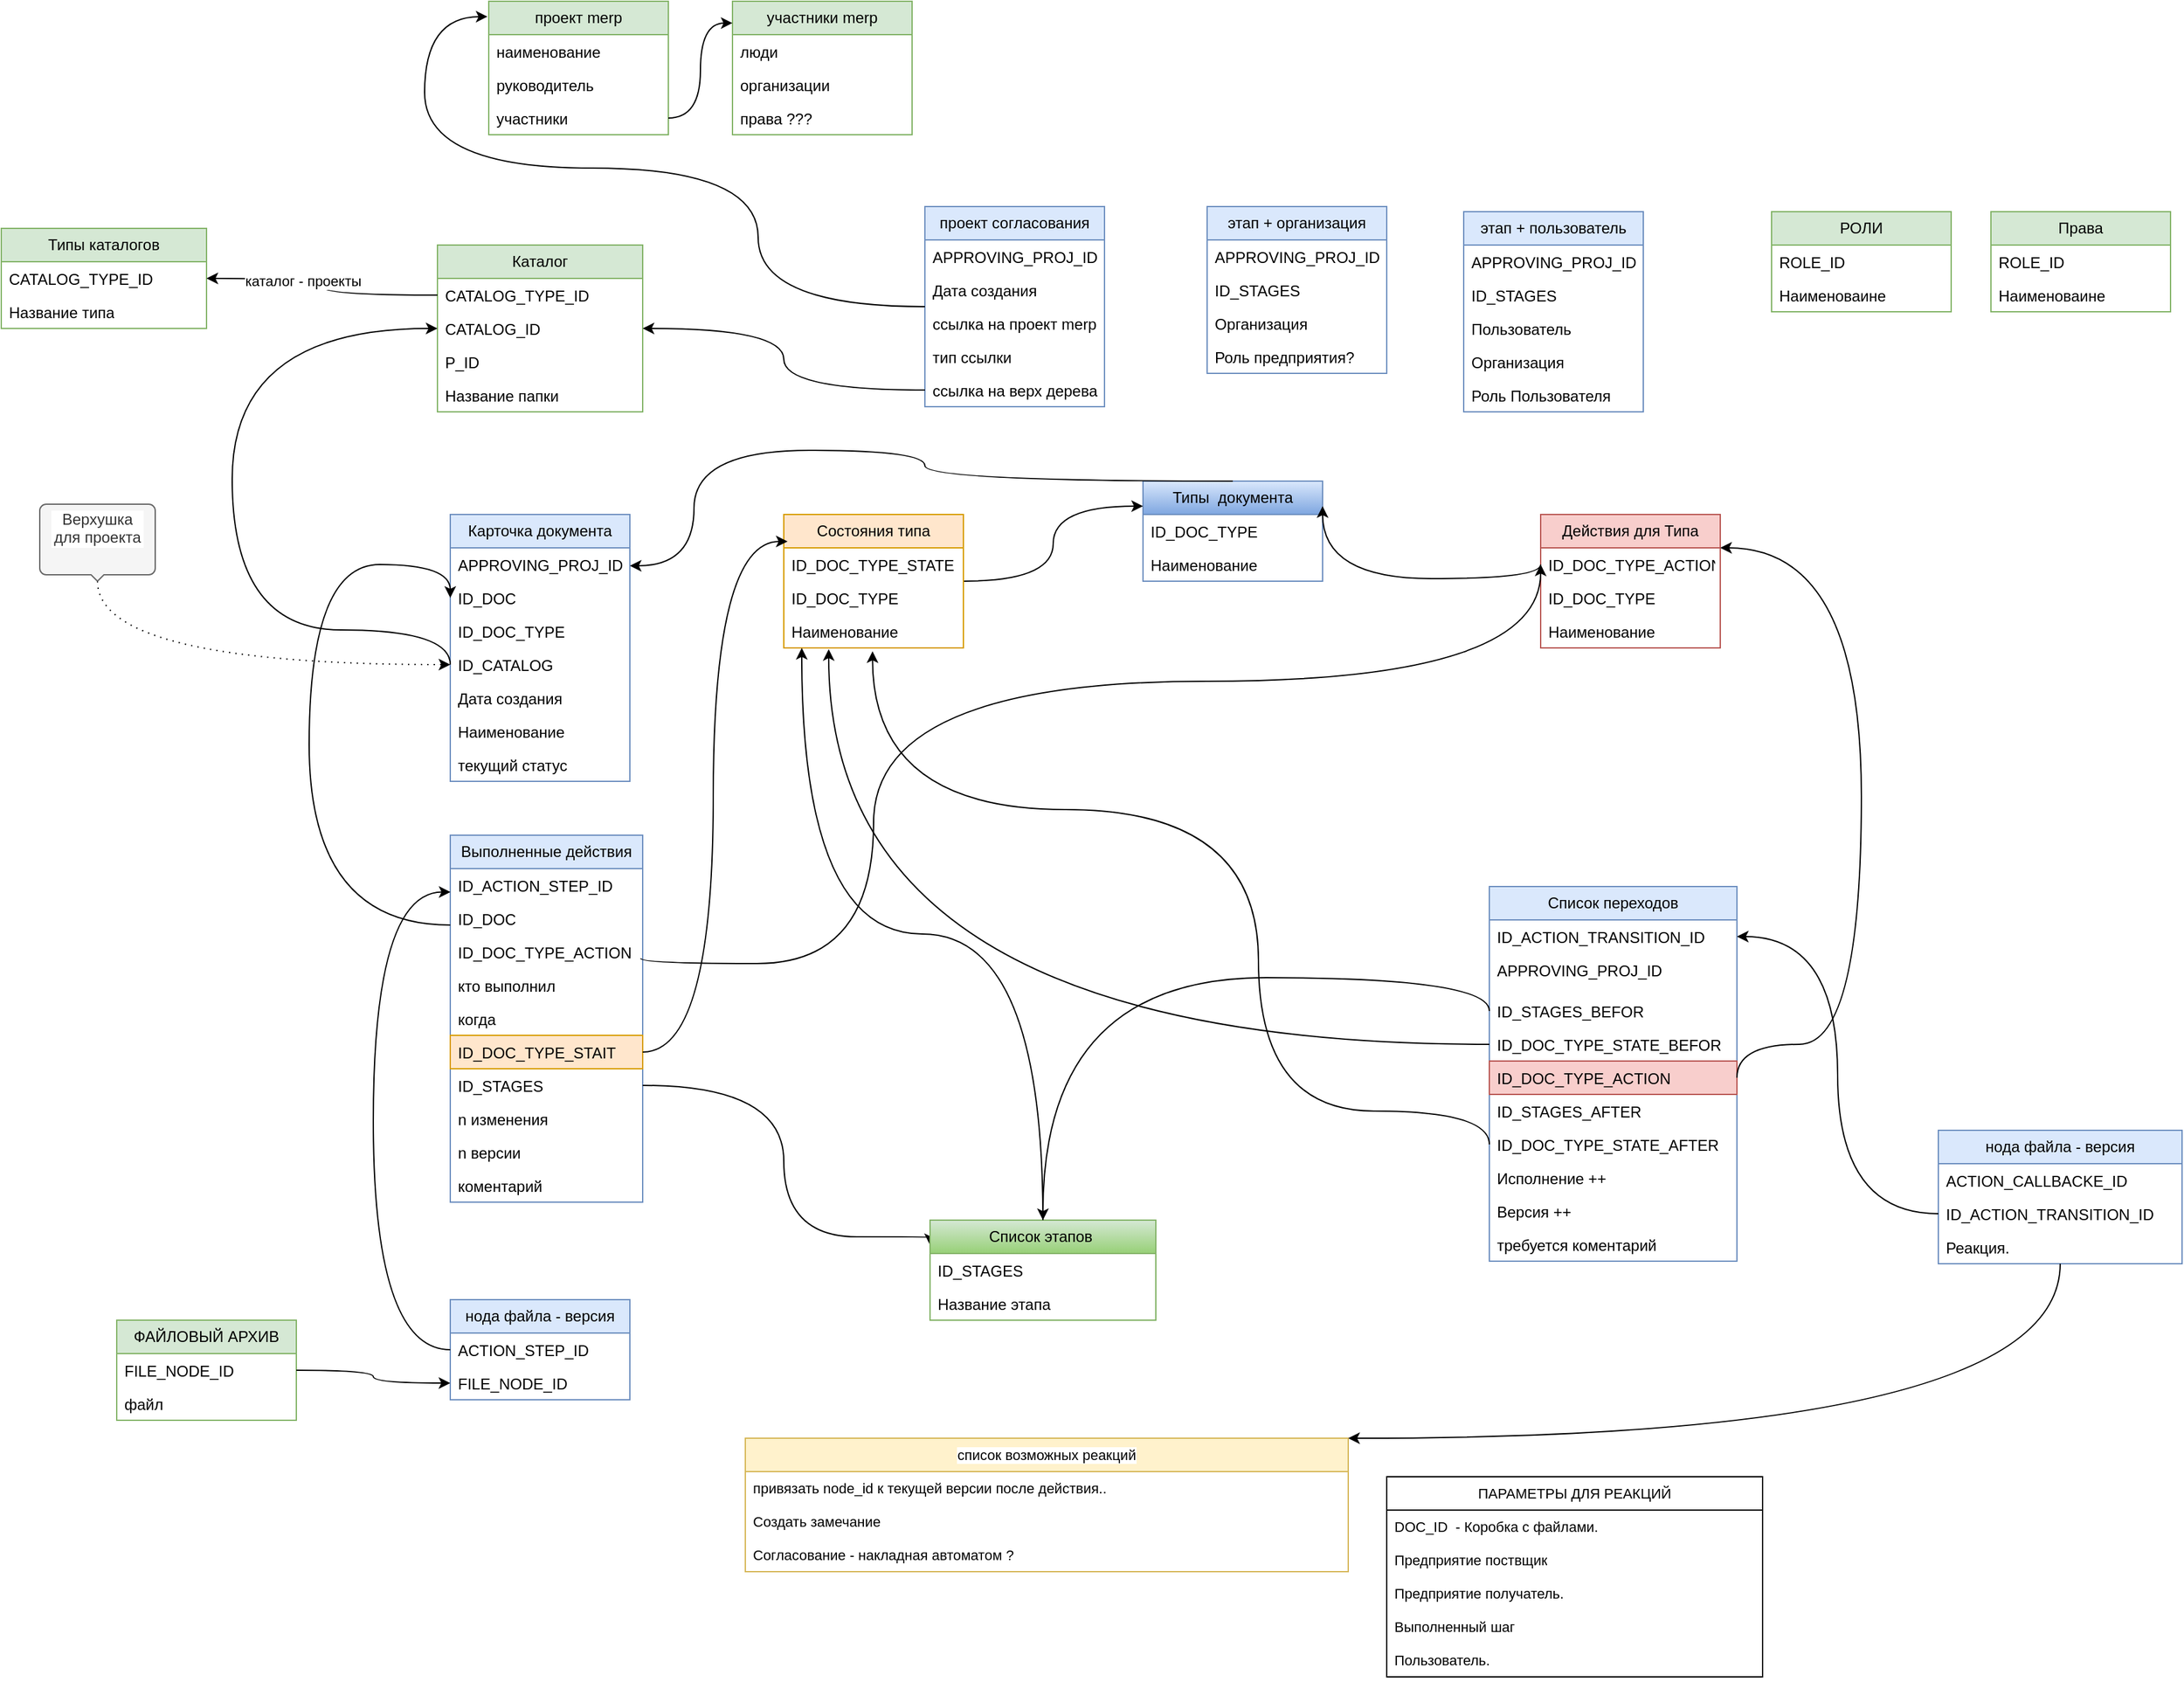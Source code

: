 <mxfile version="28.0.9">
  <diagram name="Страница — 1" id="qY-ceY6YsEqjKeT4OjQo">
    <mxGraphModel dx="3135" dy="1263" grid="1" gridSize="10" guides="1" tooltips="1" connect="1" arrows="1" fold="1" page="1" pageScale="1" pageWidth="827" pageHeight="1169" math="0" shadow="0">
      <root>
        <mxCell id="0" />
        <mxCell id="1" parent="0" />
        <mxCell id="eh1QisMZtzwuEmrwzuFO-1" value="проект merp" style="swimlane;fontStyle=0;childLayout=stackLayout;horizontal=1;startSize=26;fillColor=#d5e8d4;horizontalStack=0;resizeParent=1;resizeParentMax=0;resizeLast=0;collapsible=1;marginBottom=0;whiteSpace=wrap;html=1;strokeColor=#82b366;" vertex="1" parent="1">
          <mxGeometry x="70" y="120" width="140" height="104" as="geometry" />
        </mxCell>
        <mxCell id="eh1QisMZtzwuEmrwzuFO-2" value="наименование" style="text;strokeColor=none;fillColor=none;align=left;verticalAlign=top;spacingLeft=4;spacingRight=4;overflow=hidden;rotatable=0;points=[[0,0.5],[1,0.5]];portConstraint=eastwest;whiteSpace=wrap;html=1;" vertex="1" parent="eh1QisMZtzwuEmrwzuFO-1">
          <mxGeometry y="26" width="140" height="26" as="geometry" />
        </mxCell>
        <mxCell id="eh1QisMZtzwuEmrwzuFO-3" value="руководитель" style="text;strokeColor=none;fillColor=none;align=left;verticalAlign=top;spacingLeft=4;spacingRight=4;overflow=hidden;rotatable=0;points=[[0,0.5],[1,0.5]];portConstraint=eastwest;whiteSpace=wrap;html=1;" vertex="1" parent="eh1QisMZtzwuEmrwzuFO-1">
          <mxGeometry y="52" width="140" height="26" as="geometry" />
        </mxCell>
        <mxCell id="eh1QisMZtzwuEmrwzuFO-4" value="&lt;div&gt;участники&lt;/div&gt;&lt;div&gt;&lt;br&gt;&lt;/div&gt;" style="text;strokeColor=none;fillColor=none;align=left;verticalAlign=top;spacingLeft=4;spacingRight=4;overflow=hidden;rotatable=0;points=[[0,0.5],[1,0.5]];portConstraint=eastwest;whiteSpace=wrap;html=1;" vertex="1" parent="eh1QisMZtzwuEmrwzuFO-1">
          <mxGeometry y="78" width="140" height="26" as="geometry" />
        </mxCell>
        <mxCell id="eh1QisMZtzwuEmrwzuFO-5" value="участники merp" style="swimlane;fontStyle=0;childLayout=stackLayout;horizontal=1;startSize=26;fillColor=#d5e8d4;horizontalStack=0;resizeParent=1;resizeParentMax=0;resizeLast=0;collapsible=1;marginBottom=0;whiteSpace=wrap;html=1;strokeColor=#82b366;" vertex="1" parent="1">
          <mxGeometry x="260" y="120" width="140" height="104" as="geometry" />
        </mxCell>
        <mxCell id="eh1QisMZtzwuEmrwzuFO-6" value="люди" style="text;strokeColor=none;fillColor=none;align=left;verticalAlign=top;spacingLeft=4;spacingRight=4;overflow=hidden;rotatable=0;points=[[0,0.5],[1,0.5]];portConstraint=eastwest;whiteSpace=wrap;html=1;" vertex="1" parent="eh1QisMZtzwuEmrwzuFO-5">
          <mxGeometry y="26" width="140" height="26" as="geometry" />
        </mxCell>
        <mxCell id="eh1QisMZtzwuEmrwzuFO-7" value="организации" style="text;strokeColor=none;fillColor=none;align=left;verticalAlign=top;spacingLeft=4;spacingRight=4;overflow=hidden;rotatable=0;points=[[0,0.5],[1,0.5]];portConstraint=eastwest;whiteSpace=wrap;html=1;" vertex="1" parent="eh1QisMZtzwuEmrwzuFO-5">
          <mxGeometry y="52" width="140" height="26" as="geometry" />
        </mxCell>
        <mxCell id="eh1QisMZtzwuEmrwzuFO-8" value="права ???" style="text;strokeColor=none;fillColor=none;align=left;verticalAlign=top;spacingLeft=4;spacingRight=4;overflow=hidden;rotatable=0;points=[[0,0.5],[1,0.5]];portConstraint=eastwest;whiteSpace=wrap;html=1;" vertex="1" parent="eh1QisMZtzwuEmrwzuFO-5">
          <mxGeometry y="78" width="140" height="26" as="geometry" />
        </mxCell>
        <mxCell id="eh1QisMZtzwuEmrwzuFO-9" style="edgeStyle=orthogonalEdgeStyle;rounded=0;orthogonalLoop=1;jettySize=auto;html=1;entryX=0;entryY=0.163;entryDx=0;entryDy=0;entryPerimeter=0;curved=1;" edge="1" parent="1" source="eh1QisMZtzwuEmrwzuFO-4" target="eh1QisMZtzwuEmrwzuFO-5">
          <mxGeometry relative="1" as="geometry" />
        </mxCell>
        <mxCell id="eh1QisMZtzwuEmrwzuFO-10" value="проект согласования" style="swimlane;fontStyle=0;childLayout=stackLayout;horizontal=1;startSize=26;fillColor=#dae8fc;horizontalStack=0;resizeParent=1;resizeParentMax=0;resizeLast=0;collapsible=1;marginBottom=0;whiteSpace=wrap;html=1;strokeColor=#6c8ebf;" vertex="1" parent="1">
          <mxGeometry x="410" y="280" width="140" height="156" as="geometry" />
        </mxCell>
        <mxCell id="eh1QisMZtzwuEmrwzuFO-112" value="APPROVING_PROJ_ID" style="text;strokeColor=none;fillColor=none;align=left;verticalAlign=top;spacingLeft=4;spacingRight=4;overflow=hidden;rotatable=0;points=[[0,0.5],[1,0.5]];portConstraint=eastwest;whiteSpace=wrap;html=1;" vertex="1" parent="eh1QisMZtzwuEmrwzuFO-10">
          <mxGeometry y="26" width="140" height="26" as="geometry" />
        </mxCell>
        <mxCell id="eh1QisMZtzwuEmrwzuFO-11" value="Дата создания" style="text;strokeColor=none;fillColor=none;align=left;verticalAlign=top;spacingLeft=4;spacingRight=4;overflow=hidden;rotatable=0;points=[[0,0.5],[1,0.5]];portConstraint=eastwest;whiteSpace=wrap;html=1;" vertex="1" parent="eh1QisMZtzwuEmrwzuFO-10">
          <mxGeometry y="52" width="140" height="26" as="geometry" />
        </mxCell>
        <mxCell id="eh1QisMZtzwuEmrwzuFO-12" value="ссылка на проект merp" style="text;strokeColor=none;fillColor=none;align=left;verticalAlign=top;spacingLeft=4;spacingRight=4;overflow=hidden;rotatable=0;points=[[0,0.5],[1,0.5]];portConstraint=eastwest;whiteSpace=wrap;html=1;" vertex="1" parent="eh1QisMZtzwuEmrwzuFO-10">
          <mxGeometry y="78" width="140" height="26" as="geometry" />
        </mxCell>
        <mxCell id="eh1QisMZtzwuEmrwzuFO-13" value="тип ссылки" style="text;strokeColor=none;fillColor=none;align=left;verticalAlign=top;spacingLeft=4;spacingRight=4;overflow=hidden;rotatable=0;points=[[0,0.5],[1,0.5]];portConstraint=eastwest;whiteSpace=wrap;html=1;" vertex="1" parent="eh1QisMZtzwuEmrwzuFO-10">
          <mxGeometry y="104" width="140" height="26" as="geometry" />
        </mxCell>
        <mxCell id="eh1QisMZtzwuEmrwzuFO-20" value="ссылка на верх дерева" style="text;strokeColor=none;fillColor=none;align=left;verticalAlign=top;spacingLeft=4;spacingRight=4;overflow=hidden;rotatable=0;points=[[0,0.5],[1,0.5]];portConstraint=eastwest;whiteSpace=wrap;html=1;" vertex="1" parent="eh1QisMZtzwuEmrwzuFO-10">
          <mxGeometry y="130" width="140" height="26" as="geometry" />
        </mxCell>
        <mxCell id="eh1QisMZtzwuEmrwzuFO-14" style="edgeStyle=orthogonalEdgeStyle;shape=connector;curved=1;rounded=0;orthogonalLoop=1;jettySize=auto;html=1;entryX=-0.007;entryY=0.115;entryDx=0;entryDy=0;entryPerimeter=0;strokeColor=default;align=center;verticalAlign=middle;fontFamily=Helvetica;fontSize=11;fontColor=default;labelBackgroundColor=default;endArrow=classic;" edge="1" parent="1" source="eh1QisMZtzwuEmrwzuFO-10" target="eh1QisMZtzwuEmrwzuFO-1">
          <mxGeometry relative="1" as="geometry">
            <Array as="points">
              <mxPoint x="280" y="250" />
              <mxPoint x="20" y="250" />
              <mxPoint x="20" y="132" />
            </Array>
          </mxGeometry>
        </mxCell>
        <mxCell id="eh1QisMZtzwuEmrwzuFO-15" value="&lt;div&gt;Каталог&lt;/div&gt;" style="swimlane;fontStyle=0;childLayout=stackLayout;horizontal=1;startSize=26;fillColor=#d5e8d4;horizontalStack=0;resizeParent=1;resizeParentMax=0;resizeLast=0;collapsible=1;marginBottom=0;whiteSpace=wrap;html=1;strokeColor=#82b366;" vertex="1" parent="1">
          <mxGeometry x="30" y="310" width="160" height="130" as="geometry" />
        </mxCell>
        <mxCell id="eh1QisMZtzwuEmrwzuFO-16" value="CATALOG_TYPE_ID" style="text;strokeColor=none;fillColor=none;align=left;verticalAlign=top;spacingLeft=4;spacingRight=4;overflow=hidden;rotatable=0;points=[[0,0.5],[1,0.5]];portConstraint=eastwest;whiteSpace=wrap;html=1;" vertex="1" parent="eh1QisMZtzwuEmrwzuFO-15">
          <mxGeometry y="26" width="160" height="26" as="geometry" />
        </mxCell>
        <mxCell id="eh1QisMZtzwuEmrwzuFO-17" value="CATALOG_ID" style="text;strokeColor=none;fillColor=none;align=left;verticalAlign=top;spacingLeft=4;spacingRight=4;overflow=hidden;rotatable=0;points=[[0,0.5],[1,0.5]];portConstraint=eastwest;whiteSpace=wrap;html=1;" vertex="1" parent="eh1QisMZtzwuEmrwzuFO-15">
          <mxGeometry y="52" width="160" height="26" as="geometry" />
        </mxCell>
        <mxCell id="eh1QisMZtzwuEmrwzuFO-18" value="P_ID" style="text;strokeColor=none;fillColor=none;align=left;verticalAlign=top;spacingLeft=4;spacingRight=4;overflow=hidden;rotatable=0;points=[[0,0.5],[1,0.5]];portConstraint=eastwest;whiteSpace=wrap;html=1;" vertex="1" parent="eh1QisMZtzwuEmrwzuFO-15">
          <mxGeometry y="78" width="160" height="26" as="geometry" />
        </mxCell>
        <mxCell id="eh1QisMZtzwuEmrwzuFO-19" value="Название папки" style="text;strokeColor=none;fillColor=none;align=left;verticalAlign=top;spacingLeft=4;spacingRight=4;overflow=hidden;rotatable=0;points=[[0,0.5],[1,0.5]];portConstraint=eastwest;whiteSpace=wrap;html=1;" vertex="1" parent="eh1QisMZtzwuEmrwzuFO-15">
          <mxGeometry y="104" width="160" height="26" as="geometry" />
        </mxCell>
        <mxCell id="eh1QisMZtzwuEmrwzuFO-21" style="edgeStyle=orthogonalEdgeStyle;shape=connector;curved=1;rounded=0;orthogonalLoop=1;jettySize=auto;html=1;strokeColor=default;align=center;verticalAlign=middle;fontFamily=Helvetica;fontSize=11;fontColor=default;labelBackgroundColor=default;endArrow=classic;" edge="1" parent="1" source="eh1QisMZtzwuEmrwzuFO-20" target="eh1QisMZtzwuEmrwzuFO-17">
          <mxGeometry relative="1" as="geometry" />
        </mxCell>
        <mxCell id="eh1QisMZtzwuEmrwzuFO-22" value="Карточка документа" style="swimlane;fontStyle=0;childLayout=stackLayout;horizontal=1;startSize=26;fillColor=#dae8fc;horizontalStack=0;resizeParent=1;resizeParentMax=0;resizeLast=0;collapsible=1;marginBottom=0;whiteSpace=wrap;html=1;strokeColor=#6c8ebf;" vertex="1" parent="1">
          <mxGeometry x="40" y="520" width="140" height="208" as="geometry" />
        </mxCell>
        <mxCell id="eh1QisMZtzwuEmrwzuFO-113" value="APPROVING_PROJ_ID" style="text;strokeColor=none;fillColor=none;align=left;verticalAlign=top;spacingLeft=4;spacingRight=4;overflow=hidden;rotatable=0;points=[[0,0.5],[1,0.5]];portConstraint=eastwest;whiteSpace=wrap;html=1;" vertex="1" parent="eh1QisMZtzwuEmrwzuFO-22">
          <mxGeometry y="26" width="140" height="26" as="geometry" />
        </mxCell>
        <mxCell id="eh1QisMZtzwuEmrwzuFO-86" value="&lt;div&gt;ID_DOC&lt;/div&gt;&lt;div&gt;&lt;br&gt;&lt;/div&gt;" style="text;strokeColor=none;fillColor=none;align=left;verticalAlign=top;spacingLeft=4;spacingRight=4;overflow=hidden;rotatable=0;points=[[0,0.5],[1,0.5]];portConstraint=eastwest;whiteSpace=wrap;html=1;" vertex="1" parent="eh1QisMZtzwuEmrwzuFO-22">
          <mxGeometry y="52" width="140" height="26" as="geometry" />
        </mxCell>
        <mxCell id="eh1QisMZtzwuEmrwzuFO-88" value="&lt;div&gt;ID_DOC_TYPE&lt;/div&gt;&lt;div&gt;&lt;br&gt;&lt;/div&gt;" style="text;strokeColor=none;fillColor=none;align=left;verticalAlign=top;spacingLeft=4;spacingRight=4;overflow=hidden;rotatable=0;points=[[0,0.5],[1,0.5]];portConstraint=eastwest;whiteSpace=wrap;html=1;" vertex="1" parent="eh1QisMZtzwuEmrwzuFO-22">
          <mxGeometry y="78" width="140" height="26" as="geometry" />
        </mxCell>
        <mxCell id="eh1QisMZtzwuEmrwzuFO-24" value="ID_CATALOG" style="text;strokeColor=none;fillColor=none;align=left;verticalAlign=top;spacingLeft=4;spacingRight=4;overflow=hidden;rotatable=0;points=[[0,0.5],[1,0.5]];portConstraint=eastwest;whiteSpace=wrap;html=1;" vertex="1" parent="eh1QisMZtzwuEmrwzuFO-22">
          <mxGeometry y="104" width="140" height="26" as="geometry" />
        </mxCell>
        <mxCell id="eh1QisMZtzwuEmrwzuFO-23" value="Дата создания" style="text;strokeColor=none;fillColor=none;align=left;verticalAlign=top;spacingLeft=4;spacingRight=4;overflow=hidden;rotatable=0;points=[[0,0.5],[1,0.5]];portConstraint=eastwest;whiteSpace=wrap;html=1;" vertex="1" parent="eh1QisMZtzwuEmrwzuFO-22">
          <mxGeometry y="130" width="140" height="26" as="geometry" />
        </mxCell>
        <mxCell id="eh1QisMZtzwuEmrwzuFO-25" value="Наименование" style="text;strokeColor=none;fillColor=none;align=left;verticalAlign=top;spacingLeft=4;spacingRight=4;overflow=hidden;rotatable=0;points=[[0,0.5],[1,0.5]];portConstraint=eastwest;whiteSpace=wrap;html=1;" vertex="1" parent="eh1QisMZtzwuEmrwzuFO-22">
          <mxGeometry y="156" width="140" height="26" as="geometry" />
        </mxCell>
        <mxCell id="eh1QisMZtzwuEmrwzuFO-26" value="&lt;div&gt;текущий статус&lt;/div&gt;&lt;div&gt;&lt;br&gt;&lt;/div&gt;" style="text;strokeColor=none;fillColor=none;align=left;verticalAlign=top;spacingLeft=4;spacingRight=4;overflow=hidden;rotatable=0;points=[[0,0.5],[1,0.5]];portConstraint=eastwest;whiteSpace=wrap;html=1;" vertex="1" parent="eh1QisMZtzwuEmrwzuFO-22">
          <mxGeometry y="182" width="140" height="26" as="geometry" />
        </mxCell>
        <mxCell id="eh1QisMZtzwuEmrwzuFO-28" value="Типы&amp;nbsp; документа" style="swimlane;fontStyle=0;childLayout=stackLayout;horizontal=1;startSize=26;fillColor=#dae8fc;horizontalStack=0;resizeParent=1;resizeParentMax=0;resizeLast=0;collapsible=1;marginBottom=0;whiteSpace=wrap;html=1;strokeColor=#6c8ebf;gradientColor=#7ea6e0;" vertex="1" parent="1">
          <mxGeometry x="580" y="494" width="140" height="78" as="geometry" />
        </mxCell>
        <mxCell id="eh1QisMZtzwuEmrwzuFO-87" value="&lt;div&gt;ID_DOC_TYPE&lt;/div&gt;&lt;div&gt;&lt;br&gt;&lt;/div&gt;" style="text;strokeColor=none;fillColor=none;align=left;verticalAlign=top;spacingLeft=4;spacingRight=4;overflow=hidden;rotatable=0;points=[[0,0.5],[1,0.5]];portConstraint=eastwest;whiteSpace=wrap;html=1;" vertex="1" parent="eh1QisMZtzwuEmrwzuFO-28">
          <mxGeometry y="26" width="140" height="26" as="geometry" />
        </mxCell>
        <mxCell id="eh1QisMZtzwuEmrwzuFO-30" value="Наименование" style="text;strokeColor=none;fillColor=none;align=left;verticalAlign=top;spacingLeft=4;spacingRight=4;overflow=hidden;rotatable=0;points=[[0,0.5],[1,0.5]];portConstraint=eastwest;whiteSpace=wrap;html=1;" vertex="1" parent="eh1QisMZtzwuEmrwzuFO-28">
          <mxGeometry y="52" width="140" height="26" as="geometry" />
        </mxCell>
        <mxCell id="eh1QisMZtzwuEmrwzuFO-34" value="Действия для Типа" style="swimlane;fontStyle=0;childLayout=stackLayout;horizontal=1;startSize=26;fillColor=#f8cecc;horizontalStack=0;resizeParent=1;resizeParentMax=0;resizeLast=0;collapsible=1;marginBottom=0;whiteSpace=wrap;html=1;strokeColor=#b85450;" vertex="1" parent="1">
          <mxGeometry x="890" y="520" width="140" height="104" as="geometry" />
        </mxCell>
        <mxCell id="eh1QisMZtzwuEmrwzuFO-35" value="ID_DOC_TYPE_ACTION" style="text;strokeColor=none;fillColor=none;align=left;verticalAlign=top;spacingLeft=4;spacingRight=4;overflow=hidden;rotatable=0;points=[[0,0.5],[1,0.5]];portConstraint=eastwest;whiteSpace=wrap;html=1;" vertex="1" parent="eh1QisMZtzwuEmrwzuFO-34">
          <mxGeometry y="26" width="140" height="26" as="geometry" />
        </mxCell>
        <mxCell id="eh1QisMZtzwuEmrwzuFO-89" value="&lt;div&gt;ID_DOC_TYPE&lt;/div&gt;&lt;div&gt;&lt;br&gt;&lt;/div&gt;" style="text;align=left;verticalAlign=top;spacingLeft=4;spacingRight=4;overflow=hidden;rotatable=0;points=[[0,0.5],[1,0.5]];portConstraint=eastwest;whiteSpace=wrap;html=1;" vertex="1" parent="eh1QisMZtzwuEmrwzuFO-34">
          <mxGeometry y="52" width="140" height="26" as="geometry" />
        </mxCell>
        <mxCell id="eh1QisMZtzwuEmrwzuFO-36" value="Наименование" style="text;strokeColor=none;fillColor=none;align=left;verticalAlign=top;spacingLeft=4;spacingRight=4;overflow=hidden;rotatable=0;points=[[0,0.5],[1,0.5]];portConstraint=eastwest;whiteSpace=wrap;html=1;" vertex="1" parent="eh1QisMZtzwuEmrwzuFO-34">
          <mxGeometry y="78" width="140" height="26" as="geometry" />
        </mxCell>
        <mxCell id="eh1QisMZtzwuEmrwzuFO-37" style="edgeStyle=orthogonalEdgeStyle;shape=connector;curved=1;rounded=0;orthogonalLoop=1;jettySize=auto;html=1;entryX=1;entryY=0.25;entryDx=0;entryDy=0;strokeColor=default;align=center;verticalAlign=middle;fontFamily=Helvetica;fontSize=11;fontColor=default;labelBackgroundColor=default;endArrow=classic;exitX=0;exitY=0.5;exitDx=0;exitDy=0;" edge="1" parent="1" source="eh1QisMZtzwuEmrwzuFO-35" target="eh1QisMZtzwuEmrwzuFO-28">
          <mxGeometry relative="1" as="geometry">
            <Array as="points">
              <mxPoint x="890" y="570" />
              <mxPoint x="720" y="570" />
            </Array>
          </mxGeometry>
        </mxCell>
        <mxCell id="eh1QisMZtzwuEmrwzuFO-38" style="edgeStyle=orthogonalEdgeStyle;shape=connector;curved=1;rounded=0;orthogonalLoop=1;jettySize=auto;html=1;strokeColor=default;align=center;verticalAlign=middle;fontFamily=Helvetica;fontSize=11;fontColor=default;labelBackgroundColor=default;endArrow=classic;exitX=0.5;exitY=0;exitDx=0;exitDy=0;" edge="1" parent="1" source="eh1QisMZtzwuEmrwzuFO-28">
          <mxGeometry relative="1" as="geometry">
            <mxPoint x="180" y="560" as="targetPoint" />
            <Array as="points">
              <mxPoint x="410" y="470" />
              <mxPoint x="230" y="470" />
              <mxPoint x="230" y="560" />
            </Array>
          </mxGeometry>
        </mxCell>
        <mxCell id="eh1QisMZtzwuEmrwzuFO-39" value="список возможных реакций" style="swimlane;fontStyle=0;childLayout=stackLayout;horizontal=1;startSize=26;fillColor=#fff2cc;horizontalStack=0;resizeParent=1;resizeParentMax=0;resizeLast=0;collapsible=1;marginBottom=0;whiteSpace=wrap;html=1;fontFamily=Helvetica;fontSize=11;labelBackgroundColor=default;strokeColor=#d6b656;" vertex="1" parent="1">
          <mxGeometry x="270" y="1240" width="470" height="104" as="geometry" />
        </mxCell>
        <mxCell id="eh1QisMZtzwuEmrwzuFO-40" value="привязать node_id к текущей версии после действия.." style="text;strokeColor=none;fillColor=none;align=left;verticalAlign=top;spacingLeft=4;spacingRight=4;overflow=hidden;rotatable=0;points=[[0,0.5],[1,0.5]];portConstraint=eastwest;whiteSpace=wrap;html=1;fontFamily=Helvetica;fontSize=11;fontColor=default;labelBackgroundColor=default;" vertex="1" parent="eh1QisMZtzwuEmrwzuFO-39">
          <mxGeometry y="26" width="470" height="26" as="geometry" />
        </mxCell>
        <mxCell id="eh1QisMZtzwuEmrwzuFO-41" value="Создать замечание" style="text;strokeColor=none;fillColor=none;align=left;verticalAlign=top;spacingLeft=4;spacingRight=4;overflow=hidden;rotatable=0;points=[[0,0.5],[1,0.5]];portConstraint=eastwest;whiteSpace=wrap;html=1;fontFamily=Helvetica;fontSize=11;fontColor=default;labelBackgroundColor=default;" vertex="1" parent="eh1QisMZtzwuEmrwzuFO-39">
          <mxGeometry y="52" width="470" height="26" as="geometry" />
        </mxCell>
        <mxCell id="eh1QisMZtzwuEmrwzuFO-42" value="Согласование - накладная автоматом ?" style="text;strokeColor=none;fillColor=none;align=left;verticalAlign=top;spacingLeft=4;spacingRight=4;overflow=hidden;rotatable=0;points=[[0,0.5],[1,0.5]];portConstraint=eastwest;whiteSpace=wrap;html=1;fontFamily=Helvetica;fontSize=11;fontColor=default;labelBackgroundColor=default;" vertex="1" parent="eh1QisMZtzwuEmrwzuFO-39">
          <mxGeometry y="78" width="470" height="26" as="geometry" />
        </mxCell>
        <mxCell id="eh1QisMZtzwuEmrwzuFO-43" value="Выполненные действия" style="swimlane;fontStyle=0;childLayout=stackLayout;horizontal=1;startSize=26;fillColor=#dae8fc;horizontalStack=0;resizeParent=1;resizeParentMax=0;resizeLast=0;collapsible=1;marginBottom=0;whiteSpace=wrap;html=1;strokeColor=#6c8ebf;" vertex="1" parent="1">
          <mxGeometry x="40" y="770" width="150" height="286" as="geometry" />
        </mxCell>
        <mxCell id="eh1QisMZtzwuEmrwzuFO-95" value="&lt;div&gt;ID_ACTION_STEP_ID&lt;/div&gt;&lt;div&gt;&lt;br&gt;&lt;/div&gt;&lt;div&gt;&lt;br&gt;&lt;br&gt;&lt;/div&gt;" style="text;strokeColor=none;fillColor=none;align=left;verticalAlign=top;spacingLeft=4;spacingRight=4;overflow=hidden;rotatable=0;points=[[0,0.5],[1,0.5]];portConstraint=eastwest;whiteSpace=wrap;html=1;" vertex="1" parent="eh1QisMZtzwuEmrwzuFO-43">
          <mxGeometry y="26" width="150" height="26" as="geometry" />
        </mxCell>
        <mxCell id="eh1QisMZtzwuEmrwzuFO-44" value="&lt;div&gt;ID_DOC&lt;/div&gt;&lt;div&gt;&lt;br&gt;&lt;br&gt;&lt;/div&gt;" style="text;strokeColor=none;fillColor=none;align=left;verticalAlign=top;spacingLeft=4;spacingRight=4;overflow=hidden;rotatable=0;points=[[0,0.5],[1,0.5]];portConstraint=eastwest;whiteSpace=wrap;html=1;" vertex="1" parent="eh1QisMZtzwuEmrwzuFO-43">
          <mxGeometry y="52" width="150" height="26" as="geometry" />
        </mxCell>
        <mxCell id="eh1QisMZtzwuEmrwzuFO-45" value="ID_DOC_TYPE_ACTION" style="text;strokeColor=none;fillColor=none;align=left;verticalAlign=top;spacingLeft=4;spacingRight=4;overflow=hidden;rotatable=0;points=[[0,0.5],[1,0.5]];portConstraint=eastwest;whiteSpace=wrap;html=1;" vertex="1" parent="eh1QisMZtzwuEmrwzuFO-43">
          <mxGeometry y="78" width="150" height="26" as="geometry" />
        </mxCell>
        <mxCell id="eh1QisMZtzwuEmrwzuFO-46" value="кто выполнил" style="text;strokeColor=none;fillColor=none;align=left;verticalAlign=top;spacingLeft=4;spacingRight=4;overflow=hidden;rotatable=0;points=[[0,0.5],[1,0.5]];portConstraint=eastwest;whiteSpace=wrap;html=1;" vertex="1" parent="eh1QisMZtzwuEmrwzuFO-43">
          <mxGeometry y="104" width="150" height="26" as="geometry" />
        </mxCell>
        <mxCell id="eh1QisMZtzwuEmrwzuFO-47" value="когда" style="text;strokeColor=none;fillColor=none;align=left;verticalAlign=top;spacingLeft=4;spacingRight=4;overflow=hidden;rotatable=0;points=[[0,0.5],[1,0.5]];portConstraint=eastwest;whiteSpace=wrap;html=1;" vertex="1" parent="eh1QisMZtzwuEmrwzuFO-43">
          <mxGeometry y="130" width="150" height="26" as="geometry" />
        </mxCell>
        <mxCell id="eh1QisMZtzwuEmrwzuFO-50" value="&lt;div&gt;ID_DOC_TYPE_STAIT&lt;/div&gt;&lt;div&gt;&lt;br&gt;&lt;br&gt;&lt;br&gt;&lt;/div&gt;" style="text;strokeColor=#d79b00;fillColor=#ffe6cc;align=left;verticalAlign=top;spacingLeft=4;spacingRight=4;overflow=hidden;rotatable=0;points=[[0,0.5],[1,0.5]];portConstraint=eastwest;whiteSpace=wrap;html=1;" vertex="1" parent="eh1QisMZtzwuEmrwzuFO-43">
          <mxGeometry y="156" width="150" height="26" as="geometry" />
        </mxCell>
        <mxCell id="eh1QisMZtzwuEmrwzuFO-51" value="ID_&lt;span style=&quot;white-space: pre-wrap;&quot;&gt;&lt;/span&gt;&lt;span style=&quot;white-space: pre-wrap;&quot; data-src-align=&quot;0:5&quot; class=&quot;aNeGP0gI0B9AV8JaHPyH&quot;&gt;STAGES&lt;/span&gt;" style="text;strokeColor=none;fillColor=none;align=left;verticalAlign=top;spacingLeft=4;spacingRight=4;overflow=hidden;rotatable=0;points=[[0,0.5],[1,0.5]];portConstraint=eastwest;whiteSpace=wrap;html=1;" vertex="1" parent="eh1QisMZtzwuEmrwzuFO-43">
          <mxGeometry y="182" width="150" height="26" as="geometry" />
        </mxCell>
        <mxCell id="eh1QisMZtzwuEmrwzuFO-49" value="&lt;div&gt;n изменения&lt;/div&gt;&lt;div&gt;&lt;br&gt;&lt;/div&gt;" style="text;strokeColor=none;fillColor=none;align=left;verticalAlign=top;spacingLeft=4;spacingRight=4;overflow=hidden;rotatable=0;points=[[0,0.5],[1,0.5]];portConstraint=eastwest;whiteSpace=wrap;html=1;" vertex="1" parent="eh1QisMZtzwuEmrwzuFO-43">
          <mxGeometry y="208" width="150" height="26" as="geometry" />
        </mxCell>
        <mxCell id="eh1QisMZtzwuEmrwzuFO-52" value="&lt;div&gt;n версии&lt;/div&gt;&lt;div&gt;&lt;br&gt;&lt;/div&gt;" style="text;strokeColor=none;fillColor=none;align=left;verticalAlign=top;spacingLeft=4;spacingRight=4;overflow=hidden;rotatable=0;points=[[0,0.5],[1,0.5]];portConstraint=eastwest;whiteSpace=wrap;html=1;" vertex="1" parent="eh1QisMZtzwuEmrwzuFO-43">
          <mxGeometry y="234" width="150" height="26" as="geometry" />
        </mxCell>
        <mxCell id="eh1QisMZtzwuEmrwzuFO-83" value="коментарий" style="text;strokeColor=none;fillColor=none;align=left;verticalAlign=top;spacingLeft=4;spacingRight=4;overflow=hidden;rotatable=0;points=[[0,0.5],[1,0.5]];portConstraint=eastwest;whiteSpace=wrap;html=1;" vertex="1" parent="eh1QisMZtzwuEmrwzuFO-43">
          <mxGeometry y="260" width="150" height="26" as="geometry" />
        </mxCell>
        <mxCell id="eh1QisMZtzwuEmrwzuFO-48" style="edgeStyle=orthogonalEdgeStyle;shape=connector;curved=1;rounded=0;orthogonalLoop=1;jettySize=auto;html=1;entryX=0;entryY=0.5;entryDx=0;entryDy=0;strokeColor=default;align=center;verticalAlign=middle;fontFamily=Helvetica;fontSize=11;fontColor=default;labelBackgroundColor=default;endArrow=classic;" edge="1" parent="1" source="eh1QisMZtzwuEmrwzuFO-44" target="eh1QisMZtzwuEmrwzuFO-86">
          <mxGeometry relative="1" as="geometry">
            <Array as="points">
              <mxPoint x="-70" y="840" />
              <mxPoint x="-70" y="559" />
            </Array>
          </mxGeometry>
        </mxCell>
        <mxCell id="eh1QisMZtzwuEmrwzuFO-58" style="edgeStyle=orthogonalEdgeStyle;shape=connector;curved=1;rounded=0;orthogonalLoop=1;jettySize=auto;html=1;entryX=0;entryY=0.25;entryDx=0;entryDy=0;strokeColor=default;align=center;verticalAlign=middle;fontFamily=Helvetica;fontSize=11;fontColor=default;labelBackgroundColor=default;endArrow=classic;" edge="1" parent="1" source="eh1QisMZtzwuEmrwzuFO-55" target="eh1QisMZtzwuEmrwzuFO-28">
          <mxGeometry relative="1" as="geometry" />
        </mxCell>
        <mxCell id="eh1QisMZtzwuEmrwzuFO-55" value="&lt;div&gt;Состояния типа&lt;/div&gt;" style="swimlane;fontStyle=0;childLayout=stackLayout;horizontal=1;startSize=26;fillColor=#ffe6cc;horizontalStack=0;resizeParent=1;resizeParentMax=0;resizeLast=0;collapsible=1;marginBottom=0;whiteSpace=wrap;html=1;strokeColor=#d79b00;" vertex="1" parent="1">
          <mxGeometry x="300" y="520" width="140" height="104" as="geometry" />
        </mxCell>
        <mxCell id="eh1QisMZtzwuEmrwzuFO-56" value="&lt;div&gt;ID_DOC_TYPE_&lt;span style=&quot;white-space: pre-wrap;&quot;&gt;&lt;/span&gt;&lt;span style=&quot;white-space: pre-wrap;&quot; data-src-align=&quot;40:9&quot; class=&quot;aNeGP0gI0B9AV8JaHPyH&quot;&gt;STATE&lt;/span&gt;&lt;/div&gt;&lt;div&gt;&lt;br&gt;&lt;br&gt;&lt;/div&gt;" style="text;strokeColor=none;fillColor=none;align=left;verticalAlign=top;spacingLeft=4;spacingRight=4;overflow=hidden;rotatable=0;points=[[0,0.5],[1,0.5]];portConstraint=eastwest;whiteSpace=wrap;html=1;" vertex="1" parent="eh1QisMZtzwuEmrwzuFO-55">
          <mxGeometry y="26" width="140" height="26" as="geometry" />
        </mxCell>
        <mxCell id="eh1QisMZtzwuEmrwzuFO-90" value="&lt;div&gt;ID_DOC_TYPE&lt;/div&gt;&lt;div&gt;&lt;br&gt;&lt;/div&gt;" style="text;align=left;verticalAlign=top;spacingLeft=4;spacingRight=4;overflow=hidden;rotatable=0;points=[[0,0.5],[1,0.5]];portConstraint=eastwest;whiteSpace=wrap;html=1;" vertex="1" parent="eh1QisMZtzwuEmrwzuFO-55">
          <mxGeometry y="52" width="140" height="26" as="geometry" />
        </mxCell>
        <mxCell id="eh1QisMZtzwuEmrwzuFO-57" value="Наименование" style="text;strokeColor=none;fillColor=none;align=left;verticalAlign=top;spacingLeft=4;spacingRight=4;overflow=hidden;rotatable=0;points=[[0,0.5],[1,0.5]];portConstraint=eastwest;whiteSpace=wrap;html=1;" vertex="1" parent="eh1QisMZtzwuEmrwzuFO-55">
          <mxGeometry y="78" width="140" height="26" as="geometry" />
        </mxCell>
        <mxCell id="eh1QisMZtzwuEmrwzuFO-61" style="edgeStyle=orthogonalEdgeStyle;shape=connector;curved=1;rounded=0;orthogonalLoop=1;jettySize=auto;html=1;entryX=0.021;entryY=-0.192;entryDx=0;entryDy=0;entryPerimeter=0;strokeColor=default;align=center;verticalAlign=middle;fontFamily=Helvetica;fontSize=11;fontColor=default;labelBackgroundColor=default;endArrow=classic;" edge="1" parent="1" source="eh1QisMZtzwuEmrwzuFO-50" target="eh1QisMZtzwuEmrwzuFO-56">
          <mxGeometry relative="1" as="geometry" />
        </mxCell>
        <mxCell id="eh1QisMZtzwuEmrwzuFO-62" style="edgeStyle=orthogonalEdgeStyle;shape=connector;curved=1;rounded=0;orthogonalLoop=1;jettySize=auto;html=1;entryX=0;entryY=0.25;entryDx=0;entryDy=0;strokeColor=default;align=center;verticalAlign=middle;fontFamily=Helvetica;fontSize=11;fontColor=default;labelBackgroundColor=default;endArrow=classic;exitX=1;exitY=0.5;exitDx=0;exitDy=0;" edge="1" parent="1" source="eh1QisMZtzwuEmrwzuFO-51" target="eh1QisMZtzwuEmrwzuFO-53">
          <mxGeometry relative="1" as="geometry">
            <Array as="points">
              <mxPoint x="300" y="965" />
              <mxPoint x="300" y="1083" />
            </Array>
          </mxGeometry>
        </mxCell>
        <mxCell id="eh1QisMZtzwuEmrwzuFO-63" style="edgeStyle=orthogonalEdgeStyle;shape=connector;curved=1;rounded=0;orthogonalLoop=1;jettySize=auto;html=1;entryX=0;entryY=0.5;entryDx=0;entryDy=0;strokeColor=default;align=center;verticalAlign=middle;fontFamily=Helvetica;fontSize=11;fontColor=default;labelBackgroundColor=default;endArrow=classic;exitX=0.99;exitY=0.691;exitDx=0;exitDy=0;exitPerimeter=0;" edge="1" parent="1" source="eh1QisMZtzwuEmrwzuFO-45" target="eh1QisMZtzwuEmrwzuFO-35">
          <mxGeometry relative="1" as="geometry">
            <Array as="points">
              <mxPoint x="189" y="870" />
              <mxPoint x="370" y="870" />
              <mxPoint x="370" y="650" />
              <mxPoint x="890" y="650" />
            </Array>
          </mxGeometry>
        </mxCell>
        <mxCell id="eh1QisMZtzwuEmrwzuFO-64" value="Список переходов" style="swimlane;fontStyle=0;childLayout=stackLayout;horizontal=1;startSize=26;fillColor=#dae8fc;horizontalStack=0;resizeParent=1;resizeParentMax=0;resizeLast=0;collapsible=1;marginBottom=0;whiteSpace=wrap;html=1;strokeColor=#6c8ebf;" vertex="1" parent="1">
          <mxGeometry x="850" y="810" width="193" height="292" as="geometry" />
        </mxCell>
        <mxCell id="eh1QisMZtzwuEmrwzuFO-101" value="&lt;div&gt;ID_ACTION_TRANSITION_ID&lt;/div&gt;&lt;div&gt;&lt;br&gt;&lt;/div&gt;&lt;div&gt;&lt;br&gt;&lt;br&gt;&lt;/div&gt;" style="text;strokeColor=none;fillColor=none;align=left;verticalAlign=top;spacingLeft=4;spacingRight=4;overflow=hidden;rotatable=0;points=[[0,0.5],[1,0.5]];portConstraint=eastwest;whiteSpace=wrap;html=1;" vertex="1" parent="eh1QisMZtzwuEmrwzuFO-64">
          <mxGeometry y="26" width="193" height="26" as="geometry" />
        </mxCell>
        <mxCell id="eh1QisMZtzwuEmrwzuFO-65" value="APPROVING_PROJ_ID" style="text;strokeColor=none;fillColor=none;align=left;verticalAlign=top;spacingLeft=4;spacingRight=4;overflow=hidden;rotatable=0;points=[[0,0.5],[1,0.5]];portConstraint=eastwest;whiteSpace=wrap;html=1;" vertex="1" parent="eh1QisMZtzwuEmrwzuFO-64">
          <mxGeometry y="52" width="193" height="32" as="geometry" />
        </mxCell>
        <mxCell id="eh1QisMZtzwuEmrwzuFO-67" value="ID_&lt;span style=&quot;white-space: pre-wrap;&quot;&gt;&lt;/span&gt;&lt;span style=&quot;white-space: pre-wrap;&quot; data-src-align=&quot;0:5&quot; class=&quot;aNeGP0gI0B9AV8JaHPyH&quot;&gt;STAGES_BEFOR&lt;/span&gt;" style="text;align=left;verticalAlign=top;spacingLeft=4;spacingRight=4;overflow=hidden;rotatable=0;points=[[0,0.5],[1,0.5]];portConstraint=eastwest;whiteSpace=wrap;html=1;" vertex="1" parent="eh1QisMZtzwuEmrwzuFO-64">
          <mxGeometry y="84" width="193" height="26" as="geometry" />
        </mxCell>
        <mxCell id="eh1QisMZtzwuEmrwzuFO-70" value="&lt;div&gt;ID_DOC_TYPE_&lt;span style=&quot;white-space: pre-wrap;&quot;&gt;&lt;/span&gt;&lt;span style=&quot;white-space: pre-wrap;&quot; data-src-align=&quot;40:9&quot; class=&quot;aNeGP0gI0B9AV8JaHPyH&quot;&gt;STATE_BEFOR&lt;/span&gt;&lt;/div&gt;&lt;div&gt;&lt;br&gt;&lt;br&gt;&lt;br&gt;&lt;/div&gt;" style="text;align=left;verticalAlign=top;spacingLeft=4;spacingRight=4;overflow=hidden;rotatable=0;points=[[0,0.5],[1,0.5]];portConstraint=eastwest;whiteSpace=wrap;html=1;" vertex="1" parent="eh1QisMZtzwuEmrwzuFO-64">
          <mxGeometry y="110" width="193" height="26" as="geometry" />
        </mxCell>
        <mxCell id="eh1QisMZtzwuEmrwzuFO-69" value="ID_DOC_TYPE_ACTION" style="text;strokeColor=#b85450;fillColor=#f8cecc;align=left;verticalAlign=top;spacingLeft=4;spacingRight=4;overflow=hidden;rotatable=0;points=[[0,0.5],[1,0.5]];portConstraint=eastwest;whiteSpace=wrap;html=1;" vertex="1" parent="eh1QisMZtzwuEmrwzuFO-64">
          <mxGeometry y="136" width="193" height="26" as="geometry" />
        </mxCell>
        <mxCell id="eh1QisMZtzwuEmrwzuFO-68" value="ID_&lt;span style=&quot;white-space: pre-wrap;&quot;&gt;&lt;/span&gt;&lt;span style=&quot;white-space: pre-wrap;&quot; data-src-align=&quot;0:5&quot; class=&quot;aNeGP0gI0B9AV8JaHPyH&quot;&gt;STAGES_AFTER&lt;/span&gt;" style="text;align=left;verticalAlign=top;spacingLeft=4;spacingRight=4;overflow=hidden;rotatable=0;points=[[0,0.5],[1,0.5]];portConstraint=eastwest;whiteSpace=wrap;html=1;" vertex="1" parent="eh1QisMZtzwuEmrwzuFO-64">
          <mxGeometry y="162" width="193" height="26" as="geometry" />
        </mxCell>
        <mxCell id="eh1QisMZtzwuEmrwzuFO-71" value="&lt;div&gt;ID_DOC_TYPE_&lt;span style=&quot;white-space: pre-wrap;&quot;&gt;&lt;/span&gt;&lt;span style=&quot;white-space: pre-wrap;&quot; data-src-align=&quot;40:9&quot; class=&quot;aNeGP0gI0B9AV8JaHPyH&quot;&gt;STATE_AFTER&lt;/span&gt;&lt;/div&gt;&lt;div&gt;&lt;br&gt;&lt;br&gt;&lt;br&gt;&lt;/div&gt;" style="text;align=left;verticalAlign=top;spacingLeft=4;spacingRight=4;overflow=hidden;rotatable=0;points=[[0,0.5],[1,0.5]];portConstraint=eastwest;whiteSpace=wrap;html=1;" vertex="1" parent="eh1QisMZtzwuEmrwzuFO-64">
          <mxGeometry y="188" width="193" height="26" as="geometry" />
        </mxCell>
        <mxCell id="eh1QisMZtzwuEmrwzuFO-79" value="Исполнение ++" style="text;strokeColor=none;fillColor=none;align=left;verticalAlign=top;spacingLeft=4;spacingRight=4;overflow=hidden;rotatable=0;points=[[0,0.5],[1,0.5]];portConstraint=eastwest;whiteSpace=wrap;html=1;" vertex="1" parent="eh1QisMZtzwuEmrwzuFO-64">
          <mxGeometry y="214" width="193" height="26" as="geometry" />
        </mxCell>
        <mxCell id="eh1QisMZtzwuEmrwzuFO-80" value="Версия ++" style="text;strokeColor=none;fillColor=none;align=left;verticalAlign=top;spacingLeft=4;spacingRight=4;overflow=hidden;rotatable=0;points=[[0,0.5],[1,0.5]];portConstraint=eastwest;whiteSpace=wrap;html=1;" vertex="1" parent="eh1QisMZtzwuEmrwzuFO-64">
          <mxGeometry y="240" width="193" height="26" as="geometry" />
        </mxCell>
        <mxCell id="eh1QisMZtzwuEmrwzuFO-84" value="&lt;div&gt;требуется коментарий&lt;/div&gt;&lt;div&gt;&lt;br&gt;&lt;/div&gt;" style="text;strokeColor=none;fillColor=none;align=left;verticalAlign=top;spacingLeft=4;spacingRight=4;overflow=hidden;rotatable=0;points=[[0,0.5],[1,0.5]];portConstraint=eastwest;whiteSpace=wrap;html=1;" vertex="1" parent="eh1QisMZtzwuEmrwzuFO-64">
          <mxGeometry y="266" width="193" height="26" as="geometry" />
        </mxCell>
        <mxCell id="eh1QisMZtzwuEmrwzuFO-72" style="edgeStyle=orthogonalEdgeStyle;shape=connector;curved=1;rounded=0;orthogonalLoop=1;jettySize=auto;html=1;entryX=1;entryY=0.25;entryDx=0;entryDy=0;strokeColor=default;align=center;verticalAlign=middle;fontFamily=Helvetica;fontSize=11;fontColor=default;labelBackgroundColor=default;endArrow=classic;exitX=1;exitY=0.5;exitDx=0;exitDy=0;" edge="1" parent="1" source="eh1QisMZtzwuEmrwzuFO-69" target="eh1QisMZtzwuEmrwzuFO-34">
          <mxGeometry relative="1" as="geometry">
            <Array as="points">
              <mxPoint x="1043" y="933" />
              <mxPoint x="1140" y="933" />
              <mxPoint x="1140" y="546" />
            </Array>
          </mxGeometry>
        </mxCell>
        <mxCell id="eh1QisMZtzwuEmrwzuFO-53" value="Список этапов&amp;nbsp;" style="swimlane;fontStyle=0;childLayout=stackLayout;horizontal=1;startSize=26;fillColor=#d5e8d4;horizontalStack=0;resizeParent=1;resizeParentMax=0;resizeLast=0;collapsible=1;marginBottom=0;whiteSpace=wrap;html=1;strokeColor=#82b366;gradientColor=#97d077;" vertex="1" parent="1">
          <mxGeometry x="414" y="1070" width="176" height="78" as="geometry" />
        </mxCell>
        <mxCell id="eh1QisMZtzwuEmrwzuFO-102" value="ID_&lt;span style=&quot;white-space: pre-wrap;&quot;&gt;&lt;/span&gt;&lt;span style=&quot;white-space: pre-wrap;&quot; data-src-align=&quot;0:5&quot; class=&quot;aNeGP0gI0B9AV8JaHPyH&quot;&gt;STAGES&lt;/span&gt;" style="text;strokeColor=none;fillColor=none;align=left;verticalAlign=top;spacingLeft=4;spacingRight=4;overflow=hidden;rotatable=0;points=[[0,0.5],[1,0.5]];portConstraint=eastwest;whiteSpace=wrap;html=1;" vertex="1" parent="eh1QisMZtzwuEmrwzuFO-53">
          <mxGeometry y="26" width="176" height="26" as="geometry" />
        </mxCell>
        <mxCell id="eh1QisMZtzwuEmrwzuFO-54" value="Название этапа" style="text;strokeColor=none;fillColor=none;align=left;verticalAlign=top;spacingLeft=4;spacingRight=4;overflow=hidden;rotatable=0;points=[[0,0.5],[1,0.5]];portConstraint=eastwest;whiteSpace=wrap;html=1;" vertex="1" parent="eh1QisMZtzwuEmrwzuFO-53">
          <mxGeometry y="52" width="176" height="26" as="geometry" />
        </mxCell>
        <mxCell id="eh1QisMZtzwuEmrwzuFO-73" style="edgeStyle=orthogonalEdgeStyle;shape=connector;curved=1;rounded=0;orthogonalLoop=1;jettySize=auto;html=1;entryX=0.5;entryY=0;entryDx=0;entryDy=0;strokeColor=default;align=center;verticalAlign=middle;fontFamily=Helvetica;fontSize=11;fontColor=default;labelBackgroundColor=default;endArrow=classic;exitX=0;exitY=0.5;exitDx=0;exitDy=0;" edge="1" parent="1" source="eh1QisMZtzwuEmrwzuFO-67" target="eh1QisMZtzwuEmrwzuFO-53">
          <mxGeometry relative="1" as="geometry">
            <Array as="points">
              <mxPoint x="850" y="881" />
              <mxPoint x="502" y="881" />
            </Array>
          </mxGeometry>
        </mxCell>
        <mxCell id="eh1QisMZtzwuEmrwzuFO-77" value="" style="edgeStyle=orthogonalEdgeStyle;shape=connector;curved=1;rounded=0;orthogonalLoop=1;jettySize=auto;html=1;strokeColor=default;align=center;verticalAlign=middle;fontFamily=Helvetica;fontSize=11;fontColor=default;labelBackgroundColor=default;endArrow=classic;exitX=0;exitY=0.5;exitDx=0;exitDy=0;entryX=0.494;entryY=1.102;entryDx=0;entryDy=0;entryPerimeter=0;" edge="1" parent="1" source="eh1QisMZtzwuEmrwzuFO-71" target="eh1QisMZtzwuEmrwzuFO-57">
          <mxGeometry relative="1" as="geometry">
            <mxPoint x="710" y="1490" as="targetPoint" />
            <mxPoint x="920" y="1795" as="sourcePoint" />
            <Array as="points">
              <mxPoint x="670" y="985" />
              <mxPoint x="670" y="750" />
              <mxPoint x="369" y="750" />
            </Array>
          </mxGeometry>
        </mxCell>
        <mxCell id="eh1QisMZtzwuEmrwzuFO-75" style="edgeStyle=orthogonalEdgeStyle;shape=connector;curved=1;rounded=0;orthogonalLoop=1;jettySize=auto;html=1;strokeColor=default;align=center;verticalAlign=middle;fontFamily=Helvetica;fontSize=11;fontColor=default;labelBackgroundColor=default;endArrow=classic;entryX=0.25;entryY=1.038;entryDx=0;entryDy=0;entryPerimeter=0;" edge="1" parent="1" source="eh1QisMZtzwuEmrwzuFO-70" target="eh1QisMZtzwuEmrwzuFO-57">
          <mxGeometry relative="1" as="geometry">
            <mxPoint x="260" y="670" as="targetPoint" />
          </mxGeometry>
        </mxCell>
        <mxCell id="eh1QisMZtzwuEmrwzuFO-76" style="edgeStyle=orthogonalEdgeStyle;shape=connector;curved=1;rounded=0;orthogonalLoop=1;jettySize=auto;html=1;strokeColor=default;align=center;verticalAlign=middle;fontFamily=Helvetica;fontSize=11;fontColor=default;labelBackgroundColor=default;endArrow=classic;entryX=0.1;entryY=1;entryDx=0;entryDy=0;entryPerimeter=0;" edge="1" parent="1" source="eh1QisMZtzwuEmrwzuFO-53" target="eh1QisMZtzwuEmrwzuFO-57">
          <mxGeometry relative="1" as="geometry">
            <mxPoint x="250" y="680" as="targetPoint" />
          </mxGeometry>
        </mxCell>
        <mxCell id="eh1QisMZtzwuEmrwzuFO-81" value="нода файла - версия" style="swimlane;fontStyle=0;childLayout=stackLayout;horizontal=1;startSize=26;fillColor=#dae8fc;horizontalStack=0;resizeParent=1;resizeParentMax=0;resizeLast=0;collapsible=1;marginBottom=0;whiteSpace=wrap;html=1;strokeColor=#6c8ebf;" vertex="1" parent="1">
          <mxGeometry x="40" y="1132" width="140" height="78" as="geometry" />
        </mxCell>
        <mxCell id="eh1QisMZtzwuEmrwzuFO-97" value="&lt;div&gt;ACTION_STEP_ID&lt;/div&gt;&lt;div&gt;&lt;br&gt;&lt;/div&gt;&lt;div&gt;&lt;br&gt;&lt;br&gt;&lt;/div&gt;" style="text;strokeColor=none;fillColor=none;align=left;verticalAlign=top;spacingLeft=4;spacingRight=4;overflow=hidden;rotatable=0;points=[[0,0.5],[1,0.5]];portConstraint=eastwest;whiteSpace=wrap;html=1;" vertex="1" parent="eh1QisMZtzwuEmrwzuFO-81">
          <mxGeometry y="26" width="140" height="26" as="geometry" />
        </mxCell>
        <mxCell id="eh1QisMZtzwuEmrwzuFO-98" value="FILE_NODE_ID" style="text;strokeColor=none;fillColor=none;align=left;verticalAlign=top;spacingLeft=4;spacingRight=4;overflow=hidden;rotatable=0;points=[[0,0.5],[1,0.5]];portConstraint=eastwest;whiteSpace=wrap;html=1;" vertex="1" parent="eh1QisMZtzwuEmrwzuFO-81">
          <mxGeometry y="52" width="140" height="26" as="geometry" />
        </mxCell>
        <mxCell id="eh1QisMZtzwuEmrwzuFO-85" style="edgeStyle=orthogonalEdgeStyle;shape=connector;curved=1;rounded=0;orthogonalLoop=1;jettySize=auto;html=1;entryX=0;entryY=0.5;entryDx=0;entryDy=0;strokeColor=default;align=center;verticalAlign=middle;fontFamily=Helvetica;fontSize=11;fontColor=default;labelBackgroundColor=default;endArrow=classic;exitX=0;exitY=0.5;exitDx=0;exitDy=0;" edge="1" parent="1" source="eh1QisMZtzwuEmrwzuFO-24" target="eh1QisMZtzwuEmrwzuFO-17">
          <mxGeometry relative="1" as="geometry">
            <mxPoint x="-10" y="660" as="sourcePoint" />
            <Array as="points">
              <mxPoint x="-130" y="610" />
              <mxPoint x="-130" y="375" />
            </Array>
          </mxGeometry>
        </mxCell>
        <mxCell id="eh1QisMZtzwuEmrwzuFO-91" value="ФАЙЛОВЫЙ АРХИВ" style="swimlane;fontStyle=0;childLayout=stackLayout;horizontal=1;startSize=26;fillColor=#d5e8d4;horizontalStack=0;resizeParent=1;resizeParentMax=0;resizeLast=0;collapsible=1;marginBottom=0;whiteSpace=wrap;html=1;strokeColor=#82b366;" vertex="1" parent="1">
          <mxGeometry x="-220" y="1148" width="140" height="78" as="geometry" />
        </mxCell>
        <mxCell id="eh1QisMZtzwuEmrwzuFO-92" value="FILE_NODE_ID" style="text;strokeColor=none;fillColor=none;align=left;verticalAlign=top;spacingLeft=4;spacingRight=4;overflow=hidden;rotatable=0;points=[[0,0.5],[1,0.5]];portConstraint=eastwest;whiteSpace=wrap;html=1;" vertex="1" parent="eh1QisMZtzwuEmrwzuFO-91">
          <mxGeometry y="26" width="140" height="26" as="geometry" />
        </mxCell>
        <mxCell id="eh1QisMZtzwuEmrwzuFO-93" value="файл" style="text;strokeColor=none;fillColor=none;align=left;verticalAlign=top;spacingLeft=4;spacingRight=4;overflow=hidden;rotatable=0;points=[[0,0.5],[1,0.5]];portConstraint=eastwest;whiteSpace=wrap;html=1;" vertex="1" parent="eh1QisMZtzwuEmrwzuFO-91">
          <mxGeometry y="52" width="140" height="26" as="geometry" />
        </mxCell>
        <mxCell id="eh1QisMZtzwuEmrwzuFO-99" style="edgeStyle=orthogonalEdgeStyle;shape=connector;curved=1;rounded=0;orthogonalLoop=1;jettySize=auto;html=1;entryX=0.001;entryY=0.702;entryDx=0;entryDy=0;entryPerimeter=0;strokeColor=default;align=center;verticalAlign=middle;fontFamily=Helvetica;fontSize=11;fontColor=default;labelBackgroundColor=default;endArrow=classic;" edge="1" parent="1" source="eh1QisMZtzwuEmrwzuFO-97" target="eh1QisMZtzwuEmrwzuFO-95">
          <mxGeometry relative="1" as="geometry">
            <Array as="points">
              <mxPoint x="-20" y="1171" />
              <mxPoint x="-20" y="814" />
            </Array>
          </mxGeometry>
        </mxCell>
        <mxCell id="eh1QisMZtzwuEmrwzuFO-100" style="edgeStyle=orthogonalEdgeStyle;shape=connector;curved=1;rounded=0;orthogonalLoop=1;jettySize=auto;html=1;strokeColor=default;align=center;verticalAlign=middle;fontFamily=Helvetica;fontSize=11;fontColor=default;labelBackgroundColor=default;endArrow=classic;" edge="1" parent="1" source="eh1QisMZtzwuEmrwzuFO-92" target="eh1QisMZtzwuEmrwzuFO-98">
          <mxGeometry relative="1" as="geometry" />
        </mxCell>
        <mxCell id="eh1QisMZtzwuEmrwzuFO-103" value="нода файла - версия" style="swimlane;fontStyle=0;childLayout=stackLayout;horizontal=1;startSize=26;fillColor=#dae8fc;horizontalStack=0;resizeParent=1;resizeParentMax=0;resizeLast=0;collapsible=1;marginBottom=0;whiteSpace=wrap;html=1;strokeColor=#6c8ebf;" vertex="1" parent="1">
          <mxGeometry x="1200" y="1000" width="190" height="104" as="geometry" />
        </mxCell>
        <mxCell id="eh1QisMZtzwuEmrwzuFO-104" value="&lt;div&gt;ACTION_CALLBACKE_ID&lt;/div&gt;&lt;div&gt;&lt;br&gt;&lt;/div&gt;&lt;div&gt;&lt;br&gt;&lt;br&gt;&lt;/div&gt;" style="text;strokeColor=none;fillColor=none;align=left;verticalAlign=top;spacingLeft=4;spacingRight=4;overflow=hidden;rotatable=0;points=[[0,0.5],[1,0.5]];portConstraint=eastwest;whiteSpace=wrap;html=1;" vertex="1" parent="eh1QisMZtzwuEmrwzuFO-103">
          <mxGeometry y="26" width="190" height="26" as="geometry" />
        </mxCell>
        <mxCell id="eh1QisMZtzwuEmrwzuFO-106" value="&lt;div&gt;ID_ACTION_TRANSITION_ID&lt;/div&gt;&lt;div&gt;&lt;br&gt;&lt;/div&gt;&lt;div&gt;&lt;br&gt;&lt;br&gt;&lt;/div&gt;" style="text;strokeColor=none;fillColor=none;align=left;verticalAlign=top;spacingLeft=4;spacingRight=4;overflow=hidden;rotatable=0;points=[[0,0.5],[1,0.5]];portConstraint=eastwest;whiteSpace=wrap;html=1;" vertex="1" parent="eh1QisMZtzwuEmrwzuFO-103">
          <mxGeometry y="52" width="190" height="26" as="geometry" />
        </mxCell>
        <mxCell id="eh1QisMZtzwuEmrwzuFO-105" value="Реакция." style="text;strokeColor=none;fillColor=none;align=left;verticalAlign=top;spacingLeft=4;spacingRight=4;overflow=hidden;rotatable=0;points=[[0,0.5],[1,0.5]];portConstraint=eastwest;whiteSpace=wrap;html=1;" vertex="1" parent="eh1QisMZtzwuEmrwzuFO-103">
          <mxGeometry y="78" width="190" height="26" as="geometry" />
        </mxCell>
        <mxCell id="eh1QisMZtzwuEmrwzuFO-107" style="edgeStyle=orthogonalEdgeStyle;shape=connector;curved=1;rounded=0;orthogonalLoop=1;jettySize=auto;html=1;strokeColor=default;align=center;verticalAlign=middle;fontFamily=Helvetica;fontSize=11;fontColor=default;labelBackgroundColor=default;endArrow=classic;" edge="1" parent="1" source="eh1QisMZtzwuEmrwzuFO-106" target="eh1QisMZtzwuEmrwzuFO-101">
          <mxGeometry relative="1" as="geometry" />
        </mxCell>
        <mxCell id="eh1QisMZtzwuEmrwzuFO-108" style="edgeStyle=orthogonalEdgeStyle;shape=connector;curved=1;rounded=0;orthogonalLoop=1;jettySize=auto;html=1;strokeColor=default;align=center;verticalAlign=middle;fontFamily=Helvetica;fontSize=11;fontColor=default;labelBackgroundColor=default;endArrow=classic;entryX=1;entryY=0;entryDx=0;entryDy=0;" edge="1" parent="1" source="eh1QisMZtzwuEmrwzuFO-105" target="eh1QisMZtzwuEmrwzuFO-39">
          <mxGeometry relative="1" as="geometry">
            <Array as="points">
              <mxPoint x="1295" y="1240" />
            </Array>
          </mxGeometry>
        </mxCell>
        <mxCell id="eh1QisMZtzwuEmrwzuFO-109" value="этап + организация" style="swimlane;fontStyle=0;childLayout=stackLayout;horizontal=1;startSize=26;fillColor=#dae8fc;horizontalStack=0;resizeParent=1;resizeParentMax=0;resizeLast=0;collapsible=1;marginBottom=0;whiteSpace=wrap;html=1;strokeColor=#6c8ebf;" vertex="1" parent="1">
          <mxGeometry x="630" y="280" width="140" height="130" as="geometry" />
        </mxCell>
        <mxCell id="eh1QisMZtzwuEmrwzuFO-114" value="APPROVING_PROJ_ID" style="text;strokeColor=none;fillColor=none;align=left;verticalAlign=top;spacingLeft=4;spacingRight=4;overflow=hidden;rotatable=0;points=[[0,0.5],[1,0.5]];portConstraint=eastwest;whiteSpace=wrap;html=1;" vertex="1" parent="eh1QisMZtzwuEmrwzuFO-109">
          <mxGeometry y="26" width="140" height="26" as="geometry" />
        </mxCell>
        <mxCell id="eh1QisMZtzwuEmrwzuFO-110" value="ID_&lt;span style=&quot;white-space: pre-wrap;&quot;&gt;&lt;/span&gt;&lt;span style=&quot;white-space: pre-wrap;&quot; data-src-align=&quot;0:5&quot; class=&quot;aNeGP0gI0B9AV8JaHPyH&quot;&gt;STAGES&lt;/span&gt;" style="text;strokeColor=none;fillColor=none;align=left;verticalAlign=top;spacingLeft=4;spacingRight=4;overflow=hidden;rotatable=0;points=[[0,0.5],[1,0.5]];portConstraint=eastwest;whiteSpace=wrap;html=1;" vertex="1" parent="eh1QisMZtzwuEmrwzuFO-109">
          <mxGeometry y="52" width="140" height="26" as="geometry" />
        </mxCell>
        <mxCell id="eh1QisMZtzwuEmrwzuFO-115" value="Организация" style="text;strokeColor=none;fillColor=none;align=left;verticalAlign=top;spacingLeft=4;spacingRight=4;overflow=hidden;rotatable=0;points=[[0,0.5],[1,0.5]];portConstraint=eastwest;whiteSpace=wrap;html=1;" vertex="1" parent="eh1QisMZtzwuEmrwzuFO-109">
          <mxGeometry y="78" width="140" height="26" as="geometry" />
        </mxCell>
        <mxCell id="eh1QisMZtzwuEmrwzuFO-111" value="Роль предприятия?" style="text;strokeColor=none;fillColor=none;align=left;verticalAlign=top;spacingLeft=4;spacingRight=4;overflow=hidden;rotatable=0;points=[[0,0.5],[1,0.5]];portConstraint=eastwest;whiteSpace=wrap;html=1;" vertex="1" parent="eh1QisMZtzwuEmrwzuFO-109">
          <mxGeometry y="104" width="140" height="26" as="geometry" />
        </mxCell>
        <mxCell id="eh1QisMZtzwuEmrwzuFO-116" value="этап + пользователь" style="swimlane;fontStyle=0;childLayout=stackLayout;horizontal=1;startSize=26;fillColor=#dae8fc;horizontalStack=0;resizeParent=1;resizeParentMax=0;resizeLast=0;collapsible=1;marginBottom=0;whiteSpace=wrap;html=1;strokeColor=#6c8ebf;" vertex="1" parent="1">
          <mxGeometry x="830" y="284" width="140" height="156" as="geometry" />
        </mxCell>
        <mxCell id="eh1QisMZtzwuEmrwzuFO-117" value="APPROVING_PROJ_ID" style="text;strokeColor=none;fillColor=none;align=left;verticalAlign=top;spacingLeft=4;spacingRight=4;overflow=hidden;rotatable=0;points=[[0,0.5],[1,0.5]];portConstraint=eastwest;whiteSpace=wrap;html=1;" vertex="1" parent="eh1QisMZtzwuEmrwzuFO-116">
          <mxGeometry y="26" width="140" height="26" as="geometry" />
        </mxCell>
        <mxCell id="eh1QisMZtzwuEmrwzuFO-118" value="ID_&lt;span style=&quot;white-space: pre-wrap;&quot;&gt;&lt;/span&gt;&lt;span style=&quot;white-space: pre-wrap;&quot; data-src-align=&quot;0:5&quot; class=&quot;aNeGP0gI0B9AV8JaHPyH&quot;&gt;STAGES&lt;/span&gt;" style="text;strokeColor=none;fillColor=none;align=left;verticalAlign=top;spacingLeft=4;spacingRight=4;overflow=hidden;rotatable=0;points=[[0,0.5],[1,0.5]];portConstraint=eastwest;whiteSpace=wrap;html=1;" vertex="1" parent="eh1QisMZtzwuEmrwzuFO-116">
          <mxGeometry y="52" width="140" height="26" as="geometry" />
        </mxCell>
        <mxCell id="eh1QisMZtzwuEmrwzuFO-121" value="Пользователь" style="text;strokeColor=none;fillColor=none;align=left;verticalAlign=top;spacingLeft=4;spacingRight=4;overflow=hidden;rotatable=0;points=[[0,0.5],[1,0.5]];portConstraint=eastwest;whiteSpace=wrap;html=1;" vertex="1" parent="eh1QisMZtzwuEmrwzuFO-116">
          <mxGeometry y="78" width="140" height="26" as="geometry" />
        </mxCell>
        <mxCell id="eh1QisMZtzwuEmrwzuFO-119" value="Организация" style="text;strokeColor=none;fillColor=none;align=left;verticalAlign=top;spacingLeft=4;spacingRight=4;overflow=hidden;rotatable=0;points=[[0,0.5],[1,0.5]];portConstraint=eastwest;whiteSpace=wrap;html=1;" vertex="1" parent="eh1QisMZtzwuEmrwzuFO-116">
          <mxGeometry y="104" width="140" height="26" as="geometry" />
        </mxCell>
        <mxCell id="eh1QisMZtzwuEmrwzuFO-120" value="Роль Пользователя" style="text;strokeColor=none;fillColor=none;align=left;verticalAlign=top;spacingLeft=4;spacingRight=4;overflow=hidden;rotatable=0;points=[[0,0.5],[1,0.5]];portConstraint=eastwest;whiteSpace=wrap;html=1;" vertex="1" parent="eh1QisMZtzwuEmrwzuFO-116">
          <mxGeometry y="130" width="140" height="26" as="geometry" />
        </mxCell>
        <mxCell id="eh1QisMZtzwuEmrwzuFO-122" value="РОЛИ" style="swimlane;fontStyle=0;childLayout=stackLayout;horizontal=1;startSize=26;fillColor=#d5e8d4;horizontalStack=0;resizeParent=1;resizeParentMax=0;resizeLast=0;collapsible=1;marginBottom=0;whiteSpace=wrap;html=1;strokeColor=#82b366;" vertex="1" parent="1">
          <mxGeometry x="1070" y="284" width="140" height="78" as="geometry" />
        </mxCell>
        <mxCell id="eh1QisMZtzwuEmrwzuFO-123" value="ROLE_ID" style="text;strokeColor=none;fillColor=none;align=left;verticalAlign=top;spacingLeft=4;spacingRight=4;overflow=hidden;rotatable=0;points=[[0,0.5],[1,0.5]];portConstraint=eastwest;whiteSpace=wrap;html=1;" vertex="1" parent="eh1QisMZtzwuEmrwzuFO-122">
          <mxGeometry y="26" width="140" height="26" as="geometry" />
        </mxCell>
        <mxCell id="eh1QisMZtzwuEmrwzuFO-124" value="Наименоваине" style="text;strokeColor=none;fillColor=none;align=left;verticalAlign=top;spacingLeft=4;spacingRight=4;overflow=hidden;rotatable=0;points=[[0,0.5],[1,0.5]];portConstraint=eastwest;whiteSpace=wrap;html=1;" vertex="1" parent="eh1QisMZtzwuEmrwzuFO-122">
          <mxGeometry y="52" width="140" height="26" as="geometry" />
        </mxCell>
        <mxCell id="eh1QisMZtzwuEmrwzuFO-125" value="Права" style="swimlane;fontStyle=0;childLayout=stackLayout;horizontal=1;startSize=26;fillColor=#d5e8d4;horizontalStack=0;resizeParent=1;resizeParentMax=0;resizeLast=0;collapsible=1;marginBottom=0;whiteSpace=wrap;html=1;strokeColor=#82b366;" vertex="1" parent="1">
          <mxGeometry x="1241" y="284" width="140" height="78" as="geometry" />
        </mxCell>
        <mxCell id="eh1QisMZtzwuEmrwzuFO-126" value="ROLE_ID" style="text;strokeColor=none;fillColor=none;align=left;verticalAlign=top;spacingLeft=4;spacingRight=4;overflow=hidden;rotatable=0;points=[[0,0.5],[1,0.5]];portConstraint=eastwest;whiteSpace=wrap;html=1;" vertex="1" parent="eh1QisMZtzwuEmrwzuFO-125">
          <mxGeometry y="26" width="140" height="26" as="geometry" />
        </mxCell>
        <mxCell id="eh1QisMZtzwuEmrwzuFO-127" value="Наименоваине" style="text;strokeColor=none;fillColor=none;align=left;verticalAlign=top;spacingLeft=4;spacingRight=4;overflow=hidden;rotatable=0;points=[[0,0.5],[1,0.5]];portConstraint=eastwest;whiteSpace=wrap;html=1;" vertex="1" parent="eh1QisMZtzwuEmrwzuFO-125">
          <mxGeometry y="52" width="140" height="26" as="geometry" />
        </mxCell>
        <mxCell id="eh1QisMZtzwuEmrwzuFO-132" value="ПАРАМЕТРЫ ДЛЯ РЕАКЦИЙ" style="swimlane;fontStyle=0;childLayout=stackLayout;horizontal=1;startSize=26;fillColor=none;horizontalStack=0;resizeParent=1;resizeParentMax=0;resizeLast=0;collapsible=1;marginBottom=0;whiteSpace=wrap;html=1;fontFamily=Helvetica;fontSize=11;fontColor=default;labelBackgroundColor=default;" vertex="1" parent="1">
          <mxGeometry x="770" y="1270" width="293" height="156" as="geometry" />
        </mxCell>
        <mxCell id="eh1QisMZtzwuEmrwzuFO-133" value="DOC_ID&amp;nbsp; - Коробка с файлами." style="text;strokeColor=none;fillColor=none;align=left;verticalAlign=top;spacingLeft=4;spacingRight=4;overflow=hidden;rotatable=0;points=[[0,0.5],[1,0.5]];portConstraint=eastwest;whiteSpace=wrap;html=1;fontFamily=Helvetica;fontSize=11;fontColor=default;labelBackgroundColor=default;" vertex="1" parent="eh1QisMZtzwuEmrwzuFO-132">
          <mxGeometry y="26" width="293" height="26" as="geometry" />
        </mxCell>
        <mxCell id="eh1QisMZtzwuEmrwzuFO-134" value="Предприятие поствщик" style="text;strokeColor=none;fillColor=none;align=left;verticalAlign=top;spacingLeft=4;spacingRight=4;overflow=hidden;rotatable=0;points=[[0,0.5],[1,0.5]];portConstraint=eastwest;whiteSpace=wrap;html=1;fontFamily=Helvetica;fontSize=11;fontColor=default;labelBackgroundColor=default;" vertex="1" parent="eh1QisMZtzwuEmrwzuFO-132">
          <mxGeometry y="52" width="293" height="26" as="geometry" />
        </mxCell>
        <mxCell id="eh1QisMZtzwuEmrwzuFO-135" value="Предприятие получатель." style="text;strokeColor=none;fillColor=none;align=left;verticalAlign=top;spacingLeft=4;spacingRight=4;overflow=hidden;rotatable=0;points=[[0,0.5],[1,0.5]];portConstraint=eastwest;whiteSpace=wrap;html=1;fontFamily=Helvetica;fontSize=11;fontColor=default;labelBackgroundColor=default;" vertex="1" parent="eh1QisMZtzwuEmrwzuFO-132">
          <mxGeometry y="78" width="293" height="26" as="geometry" />
        </mxCell>
        <mxCell id="eh1QisMZtzwuEmrwzuFO-136" value="Выполненный шаг" style="text;strokeColor=none;fillColor=none;align=left;verticalAlign=top;spacingLeft=4;spacingRight=4;overflow=hidden;rotatable=0;points=[[0,0.5],[1,0.5]];portConstraint=eastwest;whiteSpace=wrap;html=1;fontFamily=Helvetica;fontSize=11;fontColor=default;labelBackgroundColor=default;" vertex="1" parent="eh1QisMZtzwuEmrwzuFO-132">
          <mxGeometry y="104" width="293" height="26" as="geometry" />
        </mxCell>
        <mxCell id="eh1QisMZtzwuEmrwzuFO-137" value="Пользователь." style="text;strokeColor=none;fillColor=none;align=left;verticalAlign=top;spacingLeft=4;spacingRight=4;overflow=hidden;rotatable=0;points=[[0,0.5],[1,0.5]];portConstraint=eastwest;whiteSpace=wrap;html=1;fontFamily=Helvetica;fontSize=11;fontColor=default;labelBackgroundColor=default;" vertex="1" parent="eh1QisMZtzwuEmrwzuFO-132">
          <mxGeometry y="130" width="293" height="26" as="geometry" />
        </mxCell>
        <mxCell id="eh1QisMZtzwuEmrwzuFO-138" value="Типы каталогов" style="swimlane;fontStyle=0;childLayout=stackLayout;horizontal=1;startSize=26;fillColor=#d5e8d4;horizontalStack=0;resizeParent=1;resizeParentMax=0;resizeLast=0;collapsible=1;marginBottom=0;whiteSpace=wrap;html=1;strokeColor=#82b366;" vertex="1" parent="1">
          <mxGeometry x="-310" y="297" width="160" height="78" as="geometry" />
        </mxCell>
        <mxCell id="eh1QisMZtzwuEmrwzuFO-140" value="CATALOG_TYPE_ID" style="text;strokeColor=none;fillColor=none;align=left;verticalAlign=top;spacingLeft=4;spacingRight=4;overflow=hidden;rotatable=0;points=[[0,0.5],[1,0.5]];portConstraint=eastwest;whiteSpace=wrap;html=1;" vertex="1" parent="eh1QisMZtzwuEmrwzuFO-138">
          <mxGeometry y="26" width="160" height="26" as="geometry" />
        </mxCell>
        <mxCell id="eh1QisMZtzwuEmrwzuFO-142" value="Название типа" style="text;strokeColor=none;fillColor=none;align=left;verticalAlign=top;spacingLeft=4;spacingRight=4;overflow=hidden;rotatable=0;points=[[0,0.5],[1,0.5]];portConstraint=eastwest;whiteSpace=wrap;html=1;" vertex="1" parent="eh1QisMZtzwuEmrwzuFO-138">
          <mxGeometry y="52" width="160" height="26" as="geometry" />
        </mxCell>
        <mxCell id="eh1QisMZtzwuEmrwzuFO-143" style="edgeStyle=orthogonalEdgeStyle;shape=connector;curved=1;rounded=0;orthogonalLoop=1;jettySize=auto;html=1;strokeColor=default;align=center;verticalAlign=middle;fontFamily=Helvetica;fontSize=11;fontColor=default;labelBackgroundColor=default;endArrow=classic;" edge="1" parent="1" source="eh1QisMZtzwuEmrwzuFO-16" target="eh1QisMZtzwuEmrwzuFO-140">
          <mxGeometry relative="1" as="geometry" />
        </mxCell>
        <mxCell id="eh1QisMZtzwuEmrwzuFO-144" value="каталог - проекты" style="edgeLabel;html=1;align=center;verticalAlign=middle;resizable=0;points=[];fontFamily=Helvetica;fontSize=11;fontColor=default;labelBackgroundColor=default;" vertex="1" connectable="0" parent="eh1QisMZtzwuEmrwzuFO-143">
          <mxGeometry x="0.23" y="2" relative="1" as="geometry">
            <mxPoint as="offset" />
          </mxGeometry>
        </mxCell>
        <mxCell id="eh1QisMZtzwuEmrwzuFO-147" style="edgeStyle=orthogonalEdgeStyle;shape=connector;curved=1;rounded=0;orthogonalLoop=1;jettySize=auto;html=1;strokeColor=default;align=center;verticalAlign=middle;fontFamily=Helvetica;fontSize=11;fontColor=default;labelBackgroundColor=default;endArrow=classic;dashed=1;dashPattern=1 4;" edge="1" parent="1" source="eh1QisMZtzwuEmrwzuFO-145" target="eh1QisMZtzwuEmrwzuFO-24">
          <mxGeometry relative="1" as="geometry" />
        </mxCell>
        <mxCell id="eh1QisMZtzwuEmrwzuFO-145" value="Верхушка для проекта" style="html=1;shadow=0;dashed=0;shape=mxgraph.bootstrap.popover;fillColor=#f5f5f5;strokeColor=#666666;dx=45;dy=5;rSize=5;whiteSpace=wrap;verticalAlign=top;spacing=10;fontSize=12;spacingLeft=0;align=center;spacingTop=-10;fontColor=#333333;fontFamily=Helvetica;labelBackgroundColor=default;" vertex="1" parent="1">
          <mxGeometry x="-280" y="512" width="90" height="60" as="geometry" />
        </mxCell>
      </root>
    </mxGraphModel>
  </diagram>
</mxfile>
